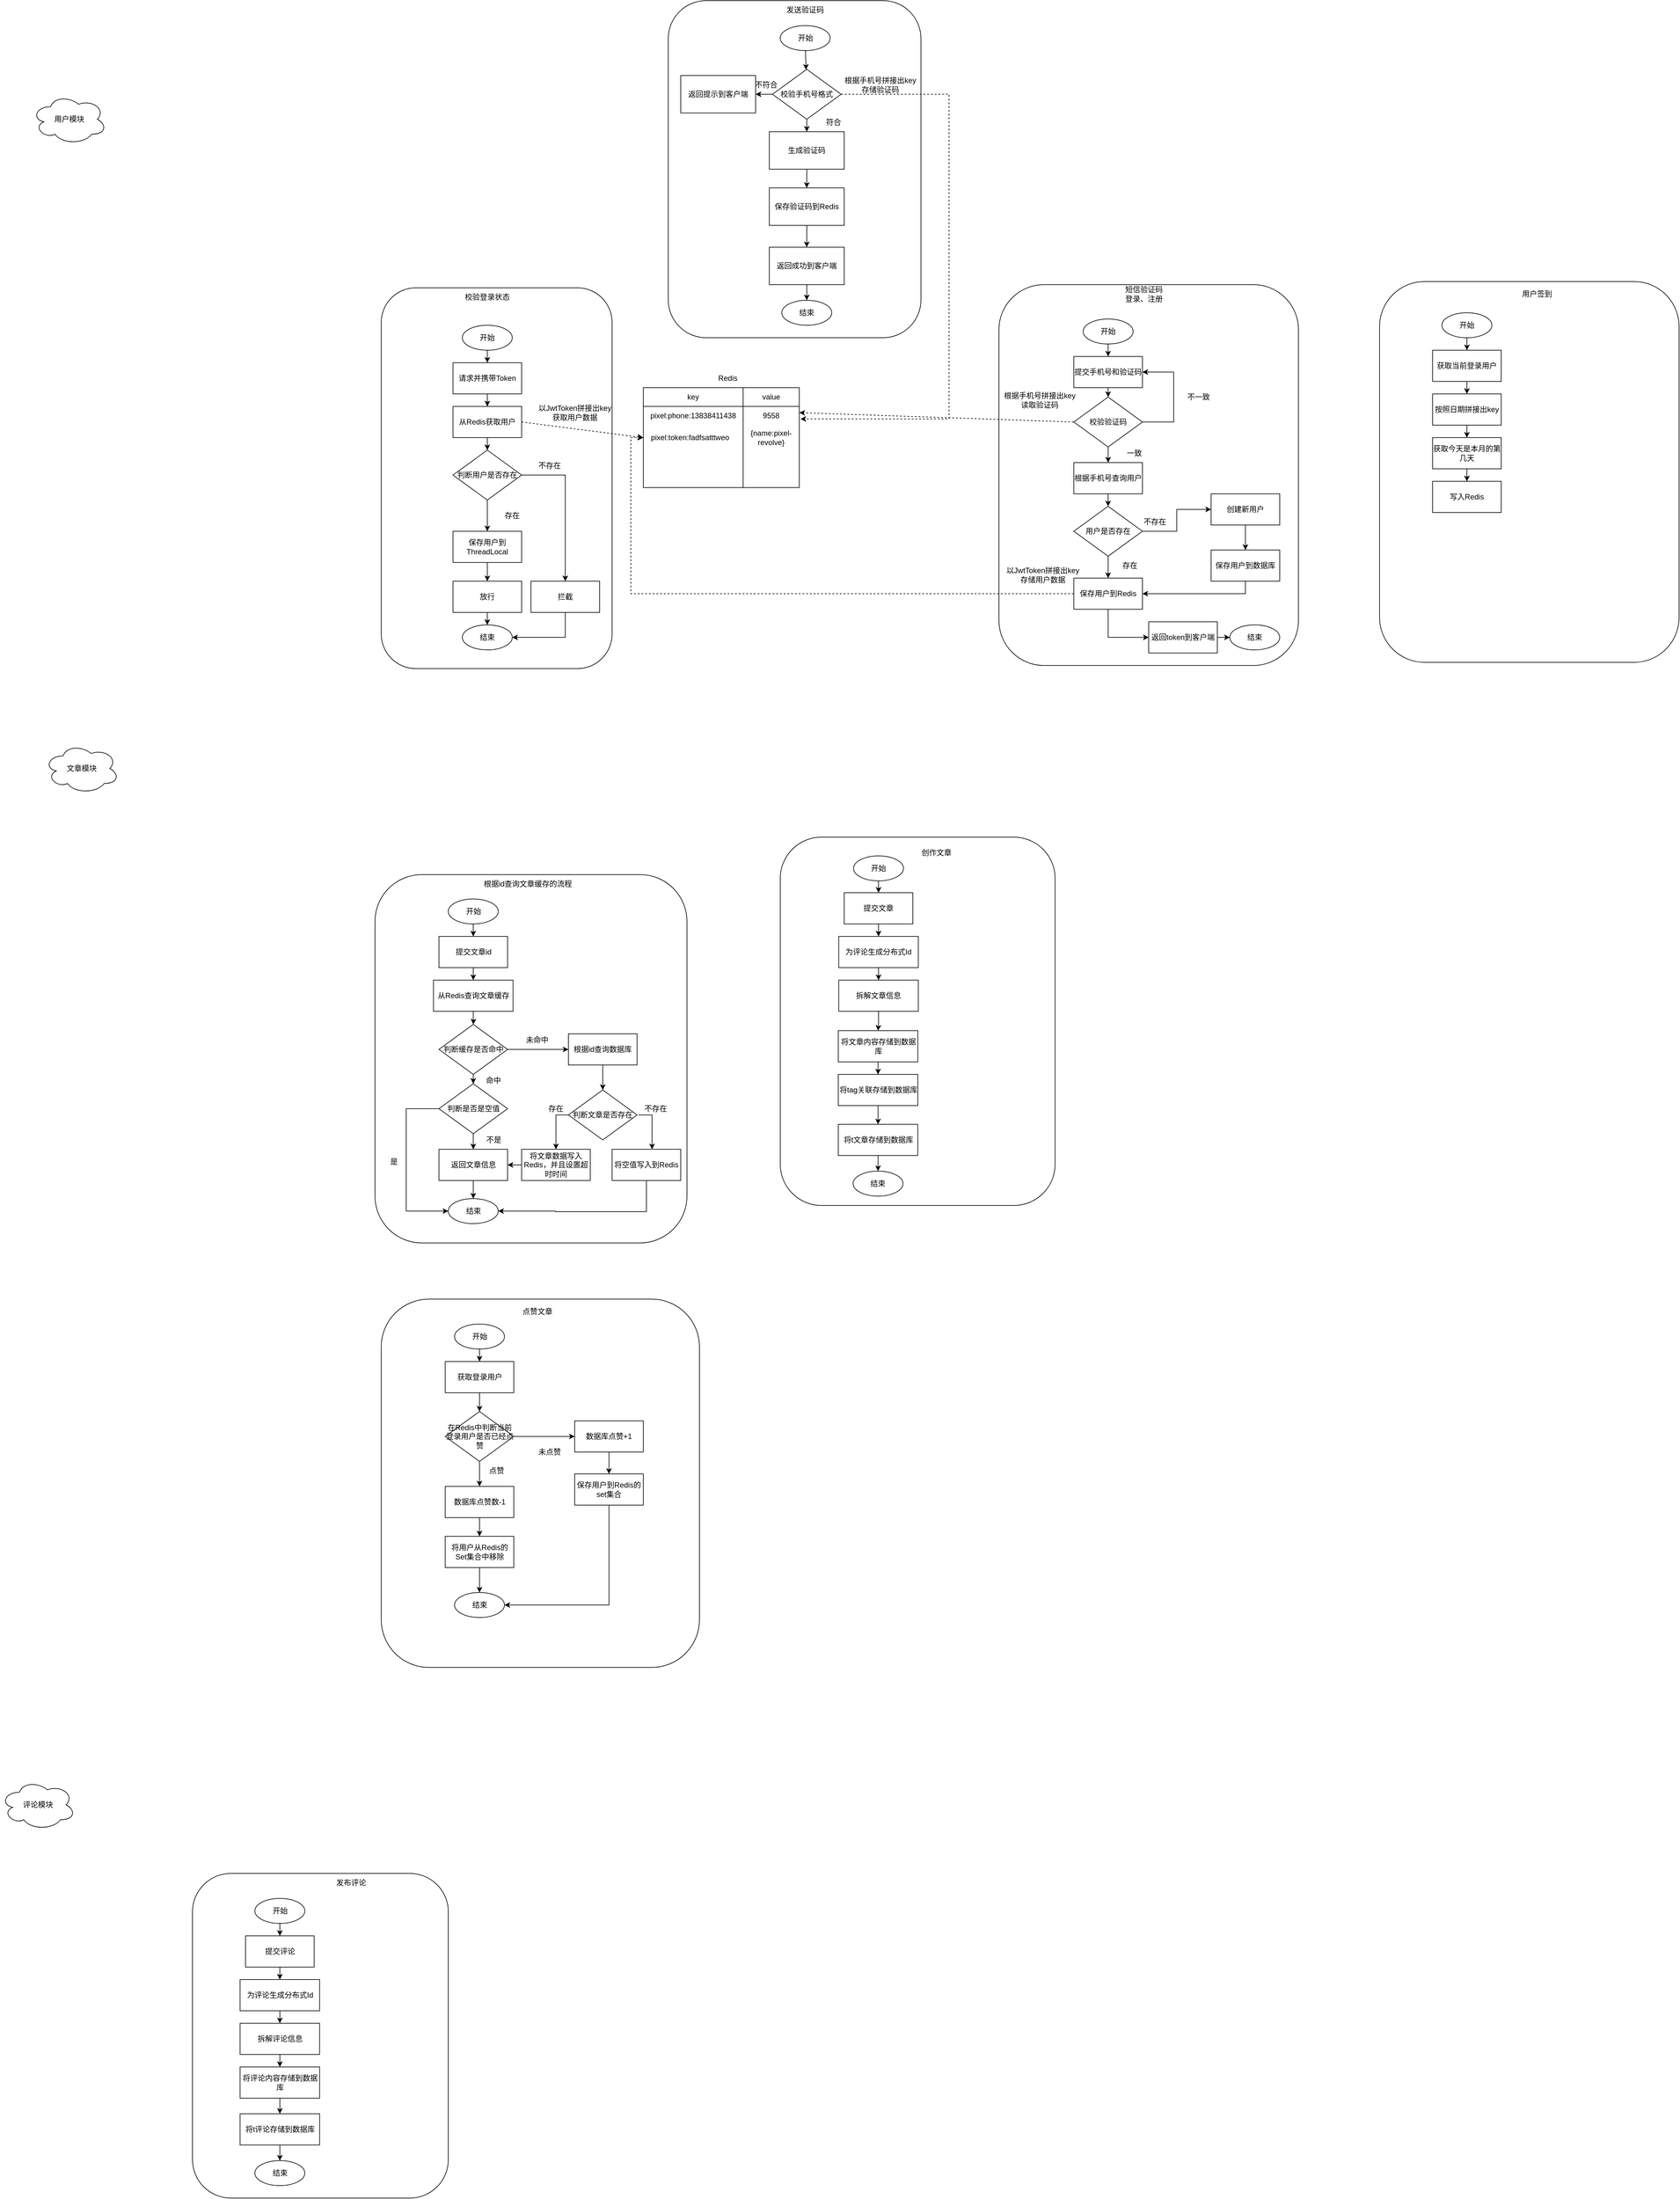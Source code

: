 <mxfile version="20.3.0" type="device"><diagram id="nVhsy2SbT8RxOn98KGPi" name="第 1 页"><mxGraphModel dx="1289" dy="2018" grid="1" gridSize="10" guides="1" tooltips="1" connect="1" arrows="1" fold="1" page="1" pageScale="1" pageWidth="827" pageHeight="1169" math="0" shadow="0"><root><mxCell id="0"/><mxCell id="1" parent="0"/><mxCell id="j9AViTtsNeWLFp3kKmNX-2" value="" style="rounded=1;whiteSpace=wrap;html=1;" parent="1" vertex="1"><mxGeometry x="-100" y="90" width="370" height="610" as="geometry"/></mxCell><mxCell id="j9AViTtsNeWLFp3kKmNX-5" value="" style="edgeStyle=orthogonalEdgeStyle;rounded=0;orthogonalLoop=1;jettySize=auto;html=1;" parent="1" source="j9AViTtsNeWLFp3kKmNX-1" target="j9AViTtsNeWLFp3kKmNX-4" edge="1"><mxGeometry relative="1" as="geometry"/></mxCell><mxCell id="j9AViTtsNeWLFp3kKmNX-1" value="开始" style="ellipse;whiteSpace=wrap;html=1;" parent="1" vertex="1"><mxGeometry x="30" y="150" width="80" height="40" as="geometry"/></mxCell><mxCell id="j9AViTtsNeWLFp3kKmNX-7" value="" style="edgeStyle=orthogonalEdgeStyle;rounded=0;orthogonalLoop=1;jettySize=auto;html=1;" parent="1" source="j9AViTtsNeWLFp3kKmNX-4" target="j9AViTtsNeWLFp3kKmNX-6" edge="1"><mxGeometry relative="1" as="geometry"/></mxCell><mxCell id="j9AViTtsNeWLFp3kKmNX-4" value="请求并携带Token" style="rounded=0;whiteSpace=wrap;html=1;" parent="1" vertex="1"><mxGeometry x="15" y="210" width="110" height="50" as="geometry"/></mxCell><mxCell id="j9AViTtsNeWLFp3kKmNX-9" value="" style="edgeStyle=orthogonalEdgeStyle;rounded=0;orthogonalLoop=1;jettySize=auto;html=1;" parent="1" source="j9AViTtsNeWLFp3kKmNX-6" target="j9AViTtsNeWLFp3kKmNX-8" edge="1"><mxGeometry relative="1" as="geometry"/></mxCell><mxCell id="j9AViTtsNeWLFp3kKmNX-67" style="rounded=0;orthogonalLoop=1;jettySize=auto;html=1;exitX=1;exitY=0.5;exitDx=0;exitDy=0;entryX=0;entryY=0.5;entryDx=0;entryDy=0;dashed=1;" parent="1" source="j9AViTtsNeWLFp3kKmNX-6" target="j9AViTtsNeWLFp3kKmNX-41" edge="1"><mxGeometry relative="1" as="geometry"/></mxCell><mxCell id="j9AViTtsNeWLFp3kKmNX-6" value="从Redis获取用户" style="rounded=0;whiteSpace=wrap;html=1;" parent="1" vertex="1"><mxGeometry x="15" y="280" width="110" height="50" as="geometry"/></mxCell><mxCell id="j9AViTtsNeWLFp3kKmNX-11" value="" style="edgeStyle=orthogonalEdgeStyle;rounded=0;orthogonalLoop=1;jettySize=auto;html=1;" parent="1" source="j9AViTtsNeWLFp3kKmNX-8" target="j9AViTtsNeWLFp3kKmNX-10" edge="1"><mxGeometry relative="1" as="geometry"/></mxCell><mxCell id="j9AViTtsNeWLFp3kKmNX-15" style="edgeStyle=orthogonalEdgeStyle;rounded=0;orthogonalLoop=1;jettySize=auto;html=1;entryX=0.5;entryY=0;entryDx=0;entryDy=0;" parent="1" source="j9AViTtsNeWLFp3kKmNX-8" target="j9AViTtsNeWLFp3kKmNX-14" edge="1"><mxGeometry relative="1" as="geometry"/></mxCell><mxCell id="j9AViTtsNeWLFp3kKmNX-8" value="判断用户是否存在" style="rhombus;whiteSpace=wrap;html=1;" parent="1" vertex="1"><mxGeometry x="15" y="350" width="110" height="80" as="geometry"/></mxCell><mxCell id="j9AViTtsNeWLFp3kKmNX-13" value="" style="edgeStyle=orthogonalEdgeStyle;rounded=0;orthogonalLoop=1;jettySize=auto;html=1;" parent="1" source="j9AViTtsNeWLFp3kKmNX-10" target="j9AViTtsNeWLFp3kKmNX-12" edge="1"><mxGeometry relative="1" as="geometry"/></mxCell><mxCell id="j9AViTtsNeWLFp3kKmNX-10" value="保存用户到ThreadLocal" style="rounded=0;whiteSpace=wrap;html=1;" parent="1" vertex="1"><mxGeometry x="15" y="480" width="110" height="50" as="geometry"/></mxCell><mxCell id="j9AViTtsNeWLFp3kKmNX-20" value="" style="edgeStyle=orthogonalEdgeStyle;rounded=0;orthogonalLoop=1;jettySize=auto;html=1;" parent="1" source="j9AViTtsNeWLFp3kKmNX-12" target="j9AViTtsNeWLFp3kKmNX-19" edge="1"><mxGeometry relative="1" as="geometry"/></mxCell><mxCell id="j9AViTtsNeWLFp3kKmNX-12" value="放行" style="rounded=0;whiteSpace=wrap;html=1;" parent="1" vertex="1"><mxGeometry x="15" y="560" width="110" height="50" as="geometry"/></mxCell><mxCell id="j9AViTtsNeWLFp3kKmNX-21" style="edgeStyle=orthogonalEdgeStyle;rounded=0;orthogonalLoop=1;jettySize=auto;html=1;entryX=1;entryY=0.5;entryDx=0;entryDy=0;exitX=0.5;exitY=1;exitDx=0;exitDy=0;" parent="1" source="j9AViTtsNeWLFp3kKmNX-14" target="j9AViTtsNeWLFp3kKmNX-19" edge="1"><mxGeometry relative="1" as="geometry"/></mxCell><mxCell id="j9AViTtsNeWLFp3kKmNX-14" value="拦截" style="rounded=0;whiteSpace=wrap;html=1;" parent="1" vertex="1"><mxGeometry x="140" y="560" width="110" height="50" as="geometry"/></mxCell><mxCell id="j9AViTtsNeWLFp3kKmNX-17" value="存在" style="text;html=1;strokeColor=none;fillColor=none;align=center;verticalAlign=middle;whiteSpace=wrap;rounded=0;" parent="1" vertex="1"><mxGeometry x="80" y="440" width="60" height="30" as="geometry"/></mxCell><mxCell id="j9AViTtsNeWLFp3kKmNX-18" value="不存在" style="text;html=1;strokeColor=none;fillColor=none;align=center;verticalAlign=middle;whiteSpace=wrap;rounded=0;" parent="1" vertex="1"><mxGeometry x="140" y="360" width="60" height="30" as="geometry"/></mxCell><mxCell id="j9AViTtsNeWLFp3kKmNX-19" value="结束" style="ellipse;whiteSpace=wrap;html=1;" parent="1" vertex="1"><mxGeometry x="30" y="630" width="80" height="40" as="geometry"/></mxCell><mxCell id="j9AViTtsNeWLFp3kKmNX-22" value="校验登录状态" style="text;html=1;strokeColor=none;fillColor=none;align=center;verticalAlign=middle;whiteSpace=wrap;rounded=0;" parent="1" vertex="1"><mxGeometry x="30" y="90" width="80" height="30" as="geometry"/></mxCell><mxCell id="j9AViTtsNeWLFp3kKmNX-23" value="" style="rounded=1;whiteSpace=wrap;html=1;" parent="1" vertex="1"><mxGeometry x="890" y="85" width="480" height="610" as="geometry"/></mxCell><mxCell id="j9AViTtsNeWLFp3kKmNX-24" value="短信验证码登录、注册" style="text;html=1;strokeColor=none;fillColor=none;align=center;verticalAlign=middle;whiteSpace=wrap;rounded=0;" parent="1" vertex="1"><mxGeometry x="1090" y="85" width="65" height="30" as="geometry"/></mxCell><mxCell id="j9AViTtsNeWLFp3kKmNX-27" value="" style="edgeStyle=orthogonalEdgeStyle;rounded=0;orthogonalLoop=1;jettySize=auto;html=1;" parent="1" source="j9AViTtsNeWLFp3kKmNX-25" target="j9AViTtsNeWLFp3kKmNX-26" edge="1"><mxGeometry relative="1" as="geometry"/></mxCell><mxCell id="j9AViTtsNeWLFp3kKmNX-25" value="开始" style="ellipse;whiteSpace=wrap;html=1;" parent="1" vertex="1"><mxGeometry x="1025" y="140" width="80" height="40" as="geometry"/></mxCell><mxCell id="j9AViTtsNeWLFp3kKmNX-29" style="edgeStyle=orthogonalEdgeStyle;rounded=0;orthogonalLoop=1;jettySize=auto;html=1;exitX=0.5;exitY=1;exitDx=0;exitDy=0;entryX=0.5;entryY=0;entryDx=0;entryDy=0;" parent="1" source="j9AViTtsNeWLFp3kKmNX-26" target="j9AViTtsNeWLFp3kKmNX-28" edge="1"><mxGeometry relative="1" as="geometry"/></mxCell><mxCell id="j9AViTtsNeWLFp3kKmNX-26" value="提交手机号和验证码" style="rounded=0;whiteSpace=wrap;html=1;" parent="1" vertex="1"><mxGeometry x="1010" y="200" width="110" height="50" as="geometry"/></mxCell><mxCell id="j9AViTtsNeWLFp3kKmNX-30" style="edgeStyle=orthogonalEdgeStyle;rounded=0;orthogonalLoop=1;jettySize=auto;html=1;exitX=1;exitY=0.5;exitDx=0;exitDy=0;entryX=1;entryY=0.5;entryDx=0;entryDy=0;" parent="1" source="j9AViTtsNeWLFp3kKmNX-28" target="j9AViTtsNeWLFp3kKmNX-26" edge="1"><mxGeometry relative="1" as="geometry"><Array as="points"><mxPoint x="1170" y="305"/><mxPoint x="1170" y="225"/></Array></mxGeometry></mxCell><mxCell id="j9AViTtsNeWLFp3kKmNX-36" value="" style="edgeStyle=orthogonalEdgeStyle;rounded=0;orthogonalLoop=1;jettySize=auto;html=1;" parent="1" source="j9AViTtsNeWLFp3kKmNX-28" target="j9AViTtsNeWLFp3kKmNX-35" edge="1"><mxGeometry relative="1" as="geometry"/></mxCell><mxCell id="j9AViTtsNeWLFp3kKmNX-44" style="rounded=0;orthogonalLoop=1;jettySize=auto;html=1;exitX=0;exitY=0.5;exitDx=0;exitDy=0;entryX=1;entryY=0.25;entryDx=0;entryDy=0;dashed=1;" parent="1" source="j9AViTtsNeWLFp3kKmNX-28" target="j9AViTtsNeWLFp3kKmNX-34" edge="1"><mxGeometry relative="1" as="geometry"><mxPoint x="880" y="290" as="targetPoint"/></mxGeometry></mxCell><mxCell id="j9AViTtsNeWLFp3kKmNX-28" value="校验验证码" style="rhombus;whiteSpace=wrap;html=1;" parent="1" vertex="1"><mxGeometry x="1010" y="265" width="110" height="80" as="geometry"/></mxCell><mxCell id="j9AViTtsNeWLFp3kKmNX-31" value="不一致" style="text;html=1;strokeColor=none;fillColor=none;align=center;verticalAlign=middle;whiteSpace=wrap;rounded=0;" parent="1" vertex="1"><mxGeometry x="1180" y="250" width="60" height="30" as="geometry"/></mxCell><mxCell id="j9AViTtsNeWLFp3kKmNX-33" value="Redis" style="text;html=1;align=center;verticalAlign=middle;resizable=0;points=[];autosize=1;strokeColor=none;fillColor=none;" parent="1" vertex="1"><mxGeometry x="430" y="220" width="50" height="30" as="geometry"/></mxCell><mxCell id="j9AViTtsNeWLFp3kKmNX-34" value="" style="rounded=0;whiteSpace=wrap;html=1;" parent="1" vertex="1"><mxGeometry x="320" y="250" width="250" height="160" as="geometry"/></mxCell><mxCell id="j9AViTtsNeWLFp3kKmNX-48" value="" style="edgeStyle=none;rounded=0;orthogonalLoop=1;jettySize=auto;html=1;" parent="1" source="j9AViTtsNeWLFp3kKmNX-35" target="j9AViTtsNeWLFp3kKmNX-47" edge="1"><mxGeometry relative="1" as="geometry"/></mxCell><mxCell id="j9AViTtsNeWLFp3kKmNX-35" value="根据手机号查询用户" style="rounded=0;whiteSpace=wrap;html=1;" parent="1" vertex="1"><mxGeometry x="1010" y="370" width="110" height="50" as="geometry"/></mxCell><mxCell id="j9AViTtsNeWLFp3kKmNX-37" value="key" style="rounded=0;whiteSpace=wrap;html=1;" parent="1" vertex="1"><mxGeometry x="320" y="250" width="160" height="30" as="geometry"/></mxCell><mxCell id="j9AViTtsNeWLFp3kKmNX-38" value="value" style="rounded=0;whiteSpace=wrap;html=1;" parent="1" vertex="1"><mxGeometry x="480" y="250" width="90" height="30" as="geometry"/></mxCell><mxCell id="j9AViTtsNeWLFp3kKmNX-39" value="" style="rounded=0;whiteSpace=wrap;html=1;" parent="1" vertex="1"><mxGeometry x="320" y="280" width="160" height="130" as="geometry"/></mxCell><mxCell id="j9AViTtsNeWLFp3kKmNX-40" value="pixel:phone:13838411438" style="text;html=1;strokeColor=none;fillColor=none;align=center;verticalAlign=middle;whiteSpace=wrap;rounded=0;" parent="1" vertex="1"><mxGeometry x="325" y="280" width="150" height="30" as="geometry"/></mxCell><mxCell id="j9AViTtsNeWLFp3kKmNX-41" value="pixel:token:fadfsatttweo" style="text;html=1;strokeColor=none;fillColor=none;align=center;verticalAlign=middle;whiteSpace=wrap;rounded=0;" parent="1" vertex="1"><mxGeometry x="320" y="315" width="150" height="30" as="geometry"/></mxCell><mxCell id="j9AViTtsNeWLFp3kKmNX-42" value="9558" style="text;html=1;strokeColor=none;fillColor=none;align=center;verticalAlign=middle;whiteSpace=wrap;rounded=0;" parent="1" vertex="1"><mxGeometry x="490" y="280" width="70" height="30" as="geometry"/></mxCell><mxCell id="j9AViTtsNeWLFp3kKmNX-43" value="{name:pixel-revolve}" style="text;html=1;strokeColor=none;fillColor=none;align=center;verticalAlign=middle;whiteSpace=wrap;rounded=0;" parent="1" vertex="1"><mxGeometry x="490" y="315" width="70" height="30" as="geometry"/></mxCell><mxCell id="j9AViTtsNeWLFp3kKmNX-45" value="根据手机号拼接出key&lt;br&gt;读取验证码" style="text;html=1;align=center;verticalAlign=middle;resizable=0;points=[];autosize=1;strokeColor=none;fillColor=none;" parent="1" vertex="1"><mxGeometry x="885" y="250" width="140" height="40" as="geometry"/></mxCell><mxCell id="j9AViTtsNeWLFp3kKmNX-46" value="一致" style="text;html=1;strokeColor=none;fillColor=none;align=center;verticalAlign=middle;whiteSpace=wrap;rounded=0;" parent="1" vertex="1"><mxGeometry x="1077" y="340" width="60" height="30" as="geometry"/></mxCell><mxCell id="j9AViTtsNeWLFp3kKmNX-53" value="" style="edgeStyle=none;rounded=0;orthogonalLoop=1;jettySize=auto;html=1;" parent="1" source="j9AViTtsNeWLFp3kKmNX-47" target="j9AViTtsNeWLFp3kKmNX-52" edge="1"><mxGeometry relative="1" as="geometry"/></mxCell><mxCell id="j9AViTtsNeWLFp3kKmNX-55" style="edgeStyle=orthogonalEdgeStyle;rounded=0;orthogonalLoop=1;jettySize=auto;html=1;exitX=1;exitY=0.5;exitDx=0;exitDy=0;entryX=0;entryY=0.5;entryDx=0;entryDy=0;" parent="1" source="j9AViTtsNeWLFp3kKmNX-47" target="j9AViTtsNeWLFp3kKmNX-54" edge="1"><mxGeometry relative="1" as="geometry"/></mxCell><mxCell id="j9AViTtsNeWLFp3kKmNX-47" value="用户是否存在" style="rhombus;whiteSpace=wrap;html=1;" parent="1" vertex="1"><mxGeometry x="1010" y="440" width="110" height="80" as="geometry"/></mxCell><mxCell id="j9AViTtsNeWLFp3kKmNX-61" style="edgeStyle=orthogonalEdgeStyle;rounded=0;orthogonalLoop=1;jettySize=auto;html=1;exitX=0;exitY=0.5;exitDx=0;exitDy=0;entryX=0;entryY=0.5;entryDx=0;entryDy=0;dashed=1;" parent="1" source="j9AViTtsNeWLFp3kKmNX-52" target="j9AViTtsNeWLFp3kKmNX-41" edge="1"><mxGeometry relative="1" as="geometry"/></mxCell><mxCell id="j9AViTtsNeWLFp3kKmNX-64" style="edgeStyle=orthogonalEdgeStyle;rounded=0;orthogonalLoop=1;jettySize=auto;html=1;exitX=0.5;exitY=1;exitDx=0;exitDy=0;entryX=0;entryY=0.5;entryDx=0;entryDy=0;" parent="1" source="j9AViTtsNeWLFp3kKmNX-52" target="j9AViTtsNeWLFp3kKmNX-63" edge="1"><mxGeometry relative="1" as="geometry"/></mxCell><mxCell id="j9AViTtsNeWLFp3kKmNX-52" value="保存用户到Redis" style="rounded=0;whiteSpace=wrap;html=1;" parent="1" vertex="1"><mxGeometry x="1010" y="555" width="110" height="50" as="geometry"/></mxCell><mxCell id="j9AViTtsNeWLFp3kKmNX-58" value="" style="edgeStyle=orthogonalEdgeStyle;rounded=0;orthogonalLoop=1;jettySize=auto;html=1;" parent="1" source="j9AViTtsNeWLFp3kKmNX-54" target="j9AViTtsNeWLFp3kKmNX-57" edge="1"><mxGeometry relative="1" as="geometry"/></mxCell><mxCell id="j9AViTtsNeWLFp3kKmNX-54" value="创建新用户" style="rounded=0;whiteSpace=wrap;html=1;" parent="1" vertex="1"><mxGeometry x="1230" y="420" width="110" height="50" as="geometry"/></mxCell><mxCell id="j9AViTtsNeWLFp3kKmNX-56" value="不存在" style="text;html=1;strokeColor=none;fillColor=none;align=center;verticalAlign=middle;whiteSpace=wrap;rounded=0;" parent="1" vertex="1"><mxGeometry x="1110" y="450" width="60" height="30" as="geometry"/></mxCell><mxCell id="j9AViTtsNeWLFp3kKmNX-59" style="edgeStyle=orthogonalEdgeStyle;rounded=0;orthogonalLoop=1;jettySize=auto;html=1;exitX=0.5;exitY=1;exitDx=0;exitDy=0;entryX=1;entryY=0.5;entryDx=0;entryDy=0;" parent="1" source="j9AViTtsNeWLFp3kKmNX-57" target="j9AViTtsNeWLFp3kKmNX-52" edge="1"><mxGeometry relative="1" as="geometry"><Array as="points"><mxPoint x="1285" y="580"/><mxPoint x="1120" y="580"/></Array></mxGeometry></mxCell><mxCell id="j9AViTtsNeWLFp3kKmNX-57" value="保存用户到数据库" style="rounded=0;whiteSpace=wrap;html=1;" parent="1" vertex="1"><mxGeometry x="1230" y="510" width="110" height="50" as="geometry"/></mxCell><mxCell id="j9AViTtsNeWLFp3kKmNX-60" value="存在" style="text;html=1;strokeColor=none;fillColor=none;align=center;verticalAlign=middle;whiteSpace=wrap;rounded=0;" parent="1" vertex="1"><mxGeometry x="1070" y="520" width="60" height="30" as="geometry"/></mxCell><mxCell id="j9AViTtsNeWLFp3kKmNX-62" value="以JwtToken拼接出key&lt;br&gt;存储用户数据" style="text;html=1;align=center;verticalAlign=middle;resizable=0;points=[];autosize=1;strokeColor=none;fillColor=none;" parent="1" vertex="1"><mxGeometry x="890" y="530" width="140" height="40" as="geometry"/></mxCell><mxCell id="j9AViTtsNeWLFp3kKmNX-66" value="" style="edgeStyle=orthogonalEdgeStyle;rounded=0;orthogonalLoop=1;jettySize=auto;html=1;" parent="1" source="j9AViTtsNeWLFp3kKmNX-63" target="j9AViTtsNeWLFp3kKmNX-65" edge="1"><mxGeometry relative="1" as="geometry"/></mxCell><mxCell id="j9AViTtsNeWLFp3kKmNX-63" value="返回token到客户端" style="rounded=0;whiteSpace=wrap;html=1;" parent="1" vertex="1"><mxGeometry x="1130" y="625" width="110" height="50" as="geometry"/></mxCell><mxCell id="j9AViTtsNeWLFp3kKmNX-65" value="结束" style="ellipse;whiteSpace=wrap;html=1;" parent="1" vertex="1"><mxGeometry x="1260" y="630" width="80" height="40" as="geometry"/></mxCell><mxCell id="j9AViTtsNeWLFp3kKmNX-68" value="以JwtToken拼接出key&lt;br&gt;获取用户数据" style="text;html=1;align=center;verticalAlign=middle;resizable=0;points=[];autosize=1;strokeColor=none;fillColor=none;" parent="1" vertex="1"><mxGeometry x="140" y="270" width="140" height="40" as="geometry"/></mxCell><mxCell id="j9AViTtsNeWLFp3kKmNX-69" value="" style="rounded=1;whiteSpace=wrap;html=1;" parent="1" vertex="1"><mxGeometry x="360" y="-370" width="405" height="540" as="geometry"/></mxCell><mxCell id="j9AViTtsNeWLFp3kKmNX-70" value="发送验证码" style="text;html=1;strokeColor=none;fillColor=none;align=center;verticalAlign=middle;whiteSpace=wrap;rounded=0;" parent="1" vertex="1"><mxGeometry x="547" y="-370" width="65" height="30" as="geometry"/></mxCell><mxCell id="j9AViTtsNeWLFp3kKmNX-75" value="" style="edgeStyle=none;rounded=0;orthogonalLoop=1;jettySize=auto;html=1;" parent="1" source="j9AViTtsNeWLFp3kKmNX-71" target="j9AViTtsNeWLFp3kKmNX-73" edge="1"><mxGeometry relative="1" as="geometry"/></mxCell><mxCell id="j9AViTtsNeWLFp3kKmNX-71" value="开始" style="ellipse;whiteSpace=wrap;html=1;" parent="1" vertex="1"><mxGeometry x="539.5" y="-330" width="80" height="40" as="geometry"/></mxCell><mxCell id="j9AViTtsNeWLFp3kKmNX-77" value="" style="edgeStyle=none;rounded=0;orthogonalLoop=1;jettySize=auto;html=1;" parent="1" source="j9AViTtsNeWLFp3kKmNX-73" target="j9AViTtsNeWLFp3kKmNX-76" edge="1"><mxGeometry relative="1" as="geometry"/></mxCell><mxCell id="j9AViTtsNeWLFp3kKmNX-81" style="edgeStyle=orthogonalEdgeStyle;rounded=0;orthogonalLoop=1;jettySize=auto;html=1;exitX=1;exitY=0.5;exitDx=0;exitDy=0;entryX=1.008;entryY=0.313;entryDx=0;entryDy=0;entryPerimeter=0;dashed=1;" parent="1" source="j9AViTtsNeWLFp3kKmNX-73" target="j9AViTtsNeWLFp3kKmNX-34" edge="1"><mxGeometry relative="1" as="geometry"><Array as="points"><mxPoint x="810" y="-220"/><mxPoint x="810" y="300"/></Array></mxGeometry></mxCell><mxCell id="j9AViTtsNeWLFp3kKmNX-86" style="edgeStyle=orthogonalEdgeStyle;rounded=0;orthogonalLoop=1;jettySize=auto;html=1;exitX=0;exitY=0.5;exitDx=0;exitDy=0;entryX=1;entryY=0.5;entryDx=0;entryDy=0;" parent="1" source="j9AViTtsNeWLFp3kKmNX-73" target="j9AViTtsNeWLFp3kKmNX-85" edge="1"><mxGeometry relative="1" as="geometry"/></mxCell><mxCell id="j9AViTtsNeWLFp3kKmNX-73" value="校验手机号格式" style="rhombus;whiteSpace=wrap;html=1;" parent="1" vertex="1"><mxGeometry x="527" y="-260" width="110" height="80" as="geometry"/></mxCell><mxCell id="j9AViTtsNeWLFp3kKmNX-79" value="" style="edgeStyle=none;rounded=0;orthogonalLoop=1;jettySize=auto;html=1;" parent="1" source="j9AViTtsNeWLFp3kKmNX-76" target="j9AViTtsNeWLFp3kKmNX-78" edge="1"><mxGeometry relative="1" as="geometry"/></mxCell><mxCell id="j9AViTtsNeWLFp3kKmNX-76" value="生成验证码" style="rounded=0;whiteSpace=wrap;html=1;" parent="1" vertex="1"><mxGeometry x="522" y="-160" width="120" height="60" as="geometry"/></mxCell><mxCell id="j9AViTtsNeWLFp3kKmNX-89" value="" style="edgeStyle=orthogonalEdgeStyle;rounded=0;orthogonalLoop=1;jettySize=auto;html=1;" parent="1" source="j9AViTtsNeWLFp3kKmNX-78" target="j9AViTtsNeWLFp3kKmNX-88" edge="1"><mxGeometry relative="1" as="geometry"/></mxCell><mxCell id="j9AViTtsNeWLFp3kKmNX-78" value="保存验证码到Redis" style="rounded=0;whiteSpace=wrap;html=1;" parent="1" vertex="1"><mxGeometry x="522" y="-70" width="120" height="60" as="geometry"/></mxCell><mxCell id="j9AViTtsNeWLFp3kKmNX-80" value="符合" style="text;html=1;strokeColor=none;fillColor=none;align=center;verticalAlign=middle;whiteSpace=wrap;rounded=0;" parent="1" vertex="1"><mxGeometry x="595" y="-190" width="60" height="30" as="geometry"/></mxCell><mxCell id="j9AViTtsNeWLFp3kKmNX-82" value="根据手机号拼接出key存储验证码" style="text;html=1;strokeColor=none;fillColor=none;align=center;verticalAlign=middle;whiteSpace=wrap;rounded=0;" parent="1" vertex="1"><mxGeometry x="640" y="-250" width="120" height="30" as="geometry"/></mxCell><mxCell id="j9AViTtsNeWLFp3kKmNX-85" value="返回提示到客户端" style="rounded=0;whiteSpace=wrap;html=1;" parent="1" vertex="1"><mxGeometry x="380" y="-250" width="120" height="60" as="geometry"/></mxCell><mxCell id="j9AViTtsNeWLFp3kKmNX-87" value="不符合" style="text;html=1;strokeColor=none;fillColor=none;align=center;verticalAlign=middle;whiteSpace=wrap;rounded=0;" parent="1" vertex="1"><mxGeometry x="487" y="-250" width="60" height="30" as="geometry"/></mxCell><mxCell id="j9AViTtsNeWLFp3kKmNX-91" value="" style="edgeStyle=orthogonalEdgeStyle;rounded=0;orthogonalLoop=1;jettySize=auto;html=1;" parent="1" source="j9AViTtsNeWLFp3kKmNX-88" target="j9AViTtsNeWLFp3kKmNX-90" edge="1"><mxGeometry relative="1" as="geometry"/></mxCell><mxCell id="j9AViTtsNeWLFp3kKmNX-88" value="返回成功到客户端" style="rounded=0;whiteSpace=wrap;html=1;" parent="1" vertex="1"><mxGeometry x="522" y="25" width="120" height="60" as="geometry"/></mxCell><mxCell id="j9AViTtsNeWLFp3kKmNX-90" value="结束" style="ellipse;whiteSpace=wrap;html=1;" parent="1" vertex="1"><mxGeometry x="542" y="110" width="80" height="40" as="geometry"/></mxCell><mxCell id="ISNjMWJoQyWhPjFSPIuz-1" value="" style="rounded=1;whiteSpace=wrap;html=1;" parent="1" vertex="1"><mxGeometry x="-110" y="1030" width="500" height="590" as="geometry"/></mxCell><mxCell id="ISNjMWJoQyWhPjFSPIuz-3" value="根据id查询文章缓存的流程" style="text;html=1;strokeColor=none;fillColor=none;align=center;verticalAlign=middle;whiteSpace=wrap;rounded=0;" parent="1" vertex="1"><mxGeometry x="60" y="1030" width="150" height="30" as="geometry"/></mxCell><mxCell id="ISNjMWJoQyWhPjFSPIuz-5" value="" style="edgeStyle=orthogonalEdgeStyle;rounded=0;orthogonalLoop=1;jettySize=auto;html=1;" parent="1" source="ISNjMWJoQyWhPjFSPIuz-6" target="ISNjMWJoQyWhPjFSPIuz-8" edge="1"><mxGeometry relative="1" as="geometry"/></mxCell><mxCell id="ISNjMWJoQyWhPjFSPIuz-6" value="开始" style="ellipse;whiteSpace=wrap;html=1;" parent="1" vertex="1"><mxGeometry x="7.5" y="1069" width="80" height="40" as="geometry"/></mxCell><mxCell id="ISNjMWJoQyWhPjFSPIuz-7" value="" style="edgeStyle=orthogonalEdgeStyle;rounded=0;orthogonalLoop=1;jettySize=auto;html=1;" parent="1" source="ISNjMWJoQyWhPjFSPIuz-8" target="ISNjMWJoQyWhPjFSPIuz-10" edge="1"><mxGeometry relative="1" as="geometry"/></mxCell><mxCell id="ISNjMWJoQyWhPjFSPIuz-8" value="提交文章id" style="rounded=0;whiteSpace=wrap;html=1;" parent="1" vertex="1"><mxGeometry x="-7.5" y="1129" width="110" height="50" as="geometry"/></mxCell><mxCell id="ISNjMWJoQyWhPjFSPIuz-9" value="" style="edgeStyle=orthogonalEdgeStyle;rounded=0;orthogonalLoop=1;jettySize=auto;html=1;" parent="1" source="ISNjMWJoQyWhPjFSPIuz-10" target="ISNjMWJoQyWhPjFSPIuz-13" edge="1"><mxGeometry relative="1" as="geometry"/></mxCell><mxCell id="ISNjMWJoQyWhPjFSPIuz-10" value="从Redis查询文章缓存" style="rounded=0;whiteSpace=wrap;html=1;" parent="1" vertex="1"><mxGeometry x="-16.25" y="1199" width="127.5" height="50" as="geometry"/></mxCell><mxCell id="ISNjMWJoQyWhPjFSPIuz-23" value="" style="edgeStyle=orthogonalEdgeStyle;rounded=0;orthogonalLoop=1;jettySize=auto;html=1;entryX=0;entryY=0.5;entryDx=0;entryDy=0;" parent="1" source="ISNjMWJoQyWhPjFSPIuz-13" target="ISNjMWJoQyWhPjFSPIuz-19" edge="1"><mxGeometry relative="1" as="geometry"/></mxCell><mxCell id="ISNjMWJoQyWhPjFSPIuz-47" value="" style="edgeStyle=orthogonalEdgeStyle;rounded=0;orthogonalLoop=1;jettySize=auto;html=1;" parent="1" source="ISNjMWJoQyWhPjFSPIuz-13" target="ISNjMWJoQyWhPjFSPIuz-45" edge="1"><mxGeometry relative="1" as="geometry"/></mxCell><mxCell id="ISNjMWJoQyWhPjFSPIuz-13" value="判断缓存是否命中" style="rhombus;whiteSpace=wrap;html=1;" parent="1" vertex="1"><mxGeometry x="-7.5" y="1270" width="110" height="80" as="geometry"/></mxCell><mxCell id="ISNjMWJoQyWhPjFSPIuz-24" value="" style="edgeStyle=orthogonalEdgeStyle;rounded=0;orthogonalLoop=1;jettySize=auto;html=1;" parent="1" source="ISNjMWJoQyWhPjFSPIuz-15" target="ISNjMWJoQyWhPjFSPIuz-22" edge="1"><mxGeometry relative="1" as="geometry"/></mxCell><mxCell id="ISNjMWJoQyWhPjFSPIuz-15" value="返回文章信息" style="rounded=0;whiteSpace=wrap;html=1;" parent="1" vertex="1"><mxGeometry x="-7.5" y="1470" width="110" height="50" as="geometry"/></mxCell><mxCell id="ISNjMWJoQyWhPjFSPIuz-26" value="" style="edgeStyle=orthogonalEdgeStyle;rounded=0;orthogonalLoop=1;jettySize=auto;html=1;" parent="1" source="ISNjMWJoQyWhPjFSPIuz-19" target="ISNjMWJoQyWhPjFSPIuz-25" edge="1"><mxGeometry relative="1" as="geometry"/></mxCell><mxCell id="ISNjMWJoQyWhPjFSPIuz-19" value="根据id查询数据库" style="rounded=0;whiteSpace=wrap;html=1;" parent="1" vertex="1"><mxGeometry x="200" y="1285" width="110" height="50" as="geometry"/></mxCell><mxCell id="ISNjMWJoQyWhPjFSPIuz-20" value="命中" style="text;html=1;strokeColor=none;fillColor=none;align=center;verticalAlign=middle;whiteSpace=wrap;rounded=0;" parent="1" vertex="1"><mxGeometry x="50" y="1345" width="60" height="30" as="geometry"/></mxCell><mxCell id="ISNjMWJoQyWhPjFSPIuz-21" value="未命中" style="text;html=1;strokeColor=none;fillColor=none;align=center;verticalAlign=middle;whiteSpace=wrap;rounded=0;" parent="1" vertex="1"><mxGeometry x="120" y="1280" width="60" height="30" as="geometry"/></mxCell><mxCell id="ISNjMWJoQyWhPjFSPIuz-22" value="结束" style="ellipse;whiteSpace=wrap;html=1;" parent="1" vertex="1"><mxGeometry x="7.5" y="1549" width="80" height="40" as="geometry"/></mxCell><mxCell id="ISNjMWJoQyWhPjFSPIuz-31" style="edgeStyle=orthogonalEdgeStyle;rounded=0;orthogonalLoop=1;jettySize=auto;html=1;exitX=0;exitY=0.5;exitDx=0;exitDy=0;" parent="1" source="ISNjMWJoQyWhPjFSPIuz-25" target="ISNjMWJoQyWhPjFSPIuz-29" edge="1"><mxGeometry relative="1" as="geometry"><Array as="points"><mxPoint x="180" y="1415"/></Array></mxGeometry></mxCell><mxCell id="ISNjMWJoQyWhPjFSPIuz-25" value="判断文章是否存在" style="rhombus;whiteSpace=wrap;html=1;" parent="1" vertex="1"><mxGeometry x="200" y="1375" width="110" height="80" as="geometry"/></mxCell><mxCell id="ISNjMWJoQyWhPjFSPIuz-32" style="edgeStyle=orthogonalEdgeStyle;rounded=0;orthogonalLoop=1;jettySize=auto;html=1;exitX=0;exitY=0.5;exitDx=0;exitDy=0;entryX=1;entryY=0.5;entryDx=0;entryDy=0;" parent="1" source="ISNjMWJoQyWhPjFSPIuz-29" target="ISNjMWJoQyWhPjFSPIuz-15" edge="1"><mxGeometry relative="1" as="geometry"/></mxCell><mxCell id="ISNjMWJoQyWhPjFSPIuz-29" value="将文章数据写入Redis，并且设置超时时间" style="rounded=0;whiteSpace=wrap;html=1;" parent="1" vertex="1"><mxGeometry x="125" y="1470" width="110" height="50" as="geometry"/></mxCell><mxCell id="ISNjMWJoQyWhPjFSPIuz-33" value="存在" style="text;html=1;strokeColor=none;fillColor=none;align=center;verticalAlign=middle;whiteSpace=wrap;rounded=0;" parent="1" vertex="1"><mxGeometry x="150" y="1390" width="60" height="30" as="geometry"/></mxCell><mxCell id="ISNjMWJoQyWhPjFSPIuz-44" style="edgeStyle=orthogonalEdgeStyle;rounded=0;orthogonalLoop=1;jettySize=auto;html=1;entryX=1;entryY=0.5;entryDx=0;entryDy=0;" parent="1" source="ISNjMWJoQyWhPjFSPIuz-35" target="ISNjMWJoQyWhPjFSPIuz-22" edge="1"><mxGeometry relative="1" as="geometry"><Array as="points"><mxPoint x="325" y="1570"/><mxPoint x="179" y="1570"/><mxPoint x="179" y="1569"/></Array></mxGeometry></mxCell><mxCell id="ISNjMWJoQyWhPjFSPIuz-35" value="将空值写入到Redis" style="rounded=0;whiteSpace=wrap;html=1;" parent="1" vertex="1"><mxGeometry x="270" y="1470" width="110" height="50" as="geometry"/></mxCell><mxCell id="ISNjMWJoQyWhPjFSPIuz-42" value="" style="endArrow=classic;html=1;rounded=0;exitX=1;exitY=0.5;exitDx=0;exitDy=0;entryX=0.564;entryY=0;entryDx=0;entryDy=0;entryPerimeter=0;" parent="1" edge="1"><mxGeometry width="50" height="50" relative="1" as="geometry"><mxPoint x="312" y="1415" as="sourcePoint"/><mxPoint x="334.04" y="1470" as="targetPoint"/><Array as="points"><mxPoint x="334" y="1415"/></Array></mxGeometry></mxCell><mxCell id="ISNjMWJoQyWhPjFSPIuz-43" value="不存在" style="text;html=1;strokeColor=none;fillColor=none;align=center;verticalAlign=middle;whiteSpace=wrap;rounded=0;" parent="1" vertex="1"><mxGeometry x="310" y="1390" width="60" height="30" as="geometry"/></mxCell><mxCell id="ISNjMWJoQyWhPjFSPIuz-48" style="edgeStyle=orthogonalEdgeStyle;rounded=0;orthogonalLoop=1;jettySize=auto;html=1;exitX=0.5;exitY=1;exitDx=0;exitDy=0;entryX=0.5;entryY=0;entryDx=0;entryDy=0;" parent="1" source="ISNjMWJoQyWhPjFSPIuz-45" target="ISNjMWJoQyWhPjFSPIuz-15" edge="1"><mxGeometry relative="1" as="geometry"/></mxCell><mxCell id="ISNjMWJoQyWhPjFSPIuz-49" style="edgeStyle=orthogonalEdgeStyle;rounded=0;orthogonalLoop=1;jettySize=auto;html=1;exitX=0;exitY=0.5;exitDx=0;exitDy=0;entryX=0;entryY=0.5;entryDx=0;entryDy=0;" parent="1" source="ISNjMWJoQyWhPjFSPIuz-45" target="ISNjMWJoQyWhPjFSPIuz-22" edge="1"><mxGeometry relative="1" as="geometry"><Array as="points"><mxPoint x="-60" y="1405"/><mxPoint x="-60" y="1569"/></Array></mxGeometry></mxCell><mxCell id="ISNjMWJoQyWhPjFSPIuz-45" value="判断是否是空值" style="rhombus;whiteSpace=wrap;html=1;" parent="1" vertex="1"><mxGeometry x="-7.5" y="1365" width="110" height="80" as="geometry"/></mxCell><mxCell id="ISNjMWJoQyWhPjFSPIuz-50" value="是" style="text;html=1;align=center;verticalAlign=middle;resizable=0;points=[];autosize=1;strokeColor=none;fillColor=none;" parent="1" vertex="1"><mxGeometry x="-100" y="1475" width="40" height="30" as="geometry"/></mxCell><mxCell id="ISNjMWJoQyWhPjFSPIuz-51" value="不是" style="text;html=1;align=center;verticalAlign=middle;resizable=0;points=[];autosize=1;strokeColor=none;fillColor=none;" parent="1" vertex="1"><mxGeometry x="55" y="1440" width="50" height="30" as="geometry"/></mxCell><mxCell id="ISNjMWJoQyWhPjFSPIuz-52" value="" style="rounded=1;whiteSpace=wrap;html=1;" parent="1" vertex="1"><mxGeometry x="539.5" y="970" width="440.5" height="590" as="geometry"/></mxCell><mxCell id="ISNjMWJoQyWhPjFSPIuz-53" value="创作文章" style="text;html=1;strokeColor=none;fillColor=none;align=center;verticalAlign=middle;whiteSpace=wrap;rounded=0;" parent="1" vertex="1"><mxGeometry x="714.5" y="980" width="150" height="30" as="geometry"/></mxCell><mxCell id="Rn9vI1rJ4YBI4YlzSwDl-18" style="edgeStyle=orthogonalEdgeStyle;rounded=0;orthogonalLoop=1;jettySize=auto;html=1;exitX=0.5;exitY=1;exitDx=0;exitDy=0;entryX=0.5;entryY=0;entryDx=0;entryDy=0;" parent="1" source="ISNjMWJoQyWhPjFSPIuz-55" target="ISNjMWJoQyWhPjFSPIuz-57" edge="1"><mxGeometry relative="1" as="geometry"/></mxCell><mxCell id="ISNjMWJoQyWhPjFSPIuz-55" value="开始" style="ellipse;whiteSpace=wrap;html=1;" parent="1" vertex="1"><mxGeometry x="657" y="1000" width="80" height="40" as="geometry"/></mxCell><mxCell id="Rn9vI1rJ4YBI4YlzSwDl-19" value="" style="edgeStyle=orthogonalEdgeStyle;rounded=0;orthogonalLoop=1;jettySize=auto;html=1;" parent="1" source="ISNjMWJoQyWhPjFSPIuz-57" target="Rn9vI1rJ4YBI4YlzSwDl-16" edge="1"><mxGeometry relative="1" as="geometry"/></mxCell><mxCell id="ISNjMWJoQyWhPjFSPIuz-57" value="提交文章" style="rounded=0;whiteSpace=wrap;html=1;" parent="1" vertex="1"><mxGeometry x="642" y="1059" width="110" height="50" as="geometry"/></mxCell><mxCell id="Rn9vI1rJ4YBI4YlzSwDl-23" value="" style="edgeStyle=orthogonalEdgeStyle;rounded=0;orthogonalLoop=1;jettySize=auto;html=1;" parent="1" source="ISNjMWJoQyWhPjFSPIuz-59" target="Rn9vI1rJ4YBI4YlzSwDl-22" edge="1"><mxGeometry relative="1" as="geometry"/></mxCell><mxCell id="ISNjMWJoQyWhPjFSPIuz-59" value="拆解文章信息" style="rounded=0;whiteSpace=wrap;html=1;" parent="1" vertex="1"><mxGeometry x="633.25" y="1199" width="127.5" height="50" as="geometry"/></mxCell><mxCell id="ISNjMWJoQyWhPjFSPIuz-69" value="结束" style="ellipse;whiteSpace=wrap;html=1;" parent="1" vertex="1"><mxGeometry x="656.25" y="1505" width="80" height="40" as="geometry"/></mxCell><mxCell id="6NnTLkHy6AJ3-qytgYR5-2" value="" style="rounded=1;whiteSpace=wrap;html=1;" parent="1" vertex="1"><mxGeometry x="-100" y="1710" width="510" height="590" as="geometry"/></mxCell><mxCell id="6NnTLkHy6AJ3-qytgYR5-3" value="" style="edgeStyle=orthogonalEdgeStyle;rounded=0;orthogonalLoop=1;jettySize=auto;html=1;exitX=0.5;exitY=1;exitDx=0;exitDy=0;" parent="1" source="6NnTLkHy6AJ3-qytgYR5-32" target="6NnTLkHy6AJ3-qytgYR5-5" edge="1"><mxGeometry relative="1" as="geometry"><mxPoint x="57.5" y="1790" as="sourcePoint"/></mxGeometry></mxCell><mxCell id="6NnTLkHy6AJ3-qytgYR5-4" value="" style="edgeStyle=orthogonalEdgeStyle;rounded=0;orthogonalLoop=1;jettySize=auto;html=1;entryX=0.5;entryY=0;entryDx=0;entryDy=0;" parent="1" source="6NnTLkHy6AJ3-qytgYR5-5" target="6NnTLkHy6AJ3-qytgYR5-10" edge="1"><mxGeometry relative="1" as="geometry"><mxPoint x="57.6" y="1880" as="targetPoint"/></mxGeometry></mxCell><mxCell id="6NnTLkHy6AJ3-qytgYR5-5" value="获取登录用户" style="rounded=0;whiteSpace=wrap;html=1;" parent="1" vertex="1"><mxGeometry x="2.5" y="1810" width="110" height="50" as="geometry"/></mxCell><mxCell id="6NnTLkHy6AJ3-qytgYR5-8" value="" style="edgeStyle=orthogonalEdgeStyle;rounded=0;orthogonalLoop=1;jettySize=auto;html=1;entryX=0;entryY=0.5;entryDx=0;entryDy=0;" parent="1" source="6NnTLkHy6AJ3-qytgYR5-10" target="6NnTLkHy6AJ3-qytgYR5-36" edge="1"><mxGeometry relative="1" as="geometry"><mxPoint x="210" y="1930" as="targetPoint"/></mxGeometry></mxCell><mxCell id="6NnTLkHy6AJ3-qytgYR5-40" style="edgeStyle=orthogonalEdgeStyle;rounded=0;orthogonalLoop=1;jettySize=auto;html=1;exitX=0.5;exitY=1;exitDx=0;exitDy=0;" parent="1" source="6NnTLkHy6AJ3-qytgYR5-10" target="6NnTLkHy6AJ3-qytgYR5-39" edge="1"><mxGeometry relative="1" as="geometry"/></mxCell><mxCell id="6NnTLkHy6AJ3-qytgYR5-10" value="在Redis中判断当前登录用户是否已经点赞" style="rhombus;whiteSpace=wrap;html=1;" parent="1" vertex="1"><mxGeometry x="2.5" y="1890" width="110" height="80" as="geometry"/></mxCell><mxCell id="6NnTLkHy6AJ3-qytgYR5-15" value="点赞" style="text;html=1;strokeColor=none;fillColor=none;align=center;verticalAlign=middle;whiteSpace=wrap;rounded=0;" parent="1" vertex="1"><mxGeometry x="55" y="1970" width="60" height="30" as="geometry"/></mxCell><mxCell id="6NnTLkHy6AJ3-qytgYR5-16" value="未点赞" style="text;html=1;strokeColor=none;fillColor=none;align=center;verticalAlign=middle;whiteSpace=wrap;rounded=0;" parent="1" vertex="1"><mxGeometry x="140" y="1940" width="60" height="30" as="geometry"/></mxCell><mxCell id="6NnTLkHy6AJ3-qytgYR5-32" value="开始" style="ellipse;whiteSpace=wrap;html=1;" parent="1" vertex="1"><mxGeometry x="17.5" y="1750" width="80" height="40" as="geometry"/></mxCell><mxCell id="6NnTLkHy6AJ3-qytgYR5-34" value="点赞文章" style="text;html=1;align=center;verticalAlign=middle;resizable=0;points=[];autosize=1;strokeColor=none;fillColor=none;" parent="1" vertex="1"><mxGeometry x="120" y="1720" width="60" height="20" as="geometry"/></mxCell><mxCell id="6NnTLkHy6AJ3-qytgYR5-38" value="" style="edgeStyle=orthogonalEdgeStyle;rounded=0;orthogonalLoop=1;jettySize=auto;html=1;" parent="1" source="6NnTLkHy6AJ3-qytgYR5-36" target="6NnTLkHy6AJ3-qytgYR5-37" edge="1"><mxGeometry relative="1" as="geometry"/></mxCell><mxCell id="6NnTLkHy6AJ3-qytgYR5-36" value="数据库点赞+1" style="rounded=0;whiteSpace=wrap;html=1;" parent="1" vertex="1"><mxGeometry x="210" y="1905" width="110" height="50" as="geometry"/></mxCell><mxCell id="6NnTLkHy6AJ3-qytgYR5-45" style="edgeStyle=orthogonalEdgeStyle;rounded=0;orthogonalLoop=1;jettySize=auto;html=1;exitX=0.5;exitY=1;exitDx=0;exitDy=0;entryX=1;entryY=0.5;entryDx=0;entryDy=0;" parent="1" source="6NnTLkHy6AJ3-qytgYR5-37" target="6NnTLkHy6AJ3-qytgYR5-43" edge="1"><mxGeometry relative="1" as="geometry"/></mxCell><mxCell id="6NnTLkHy6AJ3-qytgYR5-37" value="保存用户到Redis的set集合" style="rounded=0;whiteSpace=wrap;html=1;" parent="1" vertex="1"><mxGeometry x="210" y="1990" width="110" height="50" as="geometry"/></mxCell><mxCell id="6NnTLkHy6AJ3-qytgYR5-42" value="" style="edgeStyle=orthogonalEdgeStyle;rounded=0;orthogonalLoop=1;jettySize=auto;html=1;" parent="1" source="6NnTLkHy6AJ3-qytgYR5-39" target="6NnTLkHy6AJ3-qytgYR5-41" edge="1"><mxGeometry relative="1" as="geometry"/></mxCell><mxCell id="6NnTLkHy6AJ3-qytgYR5-39" value="数据库点赞数-1" style="rounded=0;whiteSpace=wrap;html=1;" parent="1" vertex="1"><mxGeometry x="2.5" y="2010" width="110" height="50" as="geometry"/></mxCell><mxCell id="6NnTLkHy6AJ3-qytgYR5-44" value="" style="edgeStyle=orthogonalEdgeStyle;rounded=0;orthogonalLoop=1;jettySize=auto;html=1;" parent="1" source="6NnTLkHy6AJ3-qytgYR5-41" target="6NnTLkHy6AJ3-qytgYR5-43" edge="1"><mxGeometry relative="1" as="geometry"/></mxCell><mxCell id="6NnTLkHy6AJ3-qytgYR5-41" value="将用户从Redis的Set集合中移除" style="rounded=0;whiteSpace=wrap;html=1;" parent="1" vertex="1"><mxGeometry x="2.5" y="2090" width="110" height="50" as="geometry"/></mxCell><mxCell id="6NnTLkHy6AJ3-qytgYR5-43" value="结束" style="ellipse;whiteSpace=wrap;html=1;" parent="1" vertex="1"><mxGeometry x="17.5" y="2180" width="80" height="40" as="geometry"/></mxCell><mxCell id="Rn9vI1rJ4YBI4YlzSwDl-1" value="" style="rounded=1;whiteSpace=wrap;html=1;" parent="1" vertex="1"><mxGeometry x="-402.5" y="2630" width="410" height="520" as="geometry"/></mxCell><mxCell id="Rn9vI1rJ4YBI4YlzSwDl-2" value="发布评论" style="text;html=1;strokeColor=none;fillColor=none;align=center;verticalAlign=middle;whiteSpace=wrap;rounded=0;" parent="1" vertex="1"><mxGeometry x="-178" y="2630" width="60" height="30" as="geometry"/></mxCell><mxCell id="Rn9vI1rJ4YBI4YlzSwDl-6" value="" style="edgeStyle=orthogonalEdgeStyle;rounded=0;orthogonalLoop=1;jettySize=auto;html=1;" parent="1" source="Rn9vI1rJ4YBI4YlzSwDl-3" target="Rn9vI1rJ4YBI4YlzSwDl-5" edge="1"><mxGeometry relative="1" as="geometry"/></mxCell><mxCell id="Rn9vI1rJ4YBI4YlzSwDl-3" value="开始" style="ellipse;whiteSpace=wrap;html=1;" parent="1" vertex="1"><mxGeometry x="-302.5" y="2670" width="80" height="40" as="geometry"/></mxCell><mxCell id="Rn9vI1rJ4YBI4YlzSwDl-12" value="" style="edgeStyle=orthogonalEdgeStyle;rounded=0;orthogonalLoop=1;jettySize=auto;html=1;" parent="1" source="Rn9vI1rJ4YBI4YlzSwDl-5" target="Rn9vI1rJ4YBI4YlzSwDl-11" edge="1"><mxGeometry relative="1" as="geometry"/></mxCell><mxCell id="Rn9vI1rJ4YBI4YlzSwDl-5" value="提交评论" style="rounded=0;whiteSpace=wrap;html=1;" parent="1" vertex="1"><mxGeometry x="-317.5" y="2730" width="110" height="50" as="geometry"/></mxCell><mxCell id="Rn9vI1rJ4YBI4YlzSwDl-10" value="" style="edgeStyle=orthogonalEdgeStyle;rounded=0;orthogonalLoop=1;jettySize=auto;html=1;" parent="1" source="Rn9vI1rJ4YBI4YlzSwDl-7" edge="1"><mxGeometry relative="1" as="geometry"><mxPoint x="-262.5" y="2940" as="targetPoint"/></mxGeometry></mxCell><mxCell id="Rn9vI1rJ4YBI4YlzSwDl-7" value="拆解评论信息" style="rounded=0;whiteSpace=wrap;html=1;" parent="1" vertex="1"><mxGeometry x="-326.25" y="2870" width="127.5" height="50" as="geometry"/></mxCell><mxCell id="Rn9vI1rJ4YBI4YlzSwDl-15" style="edgeStyle=orthogonalEdgeStyle;rounded=0;orthogonalLoop=1;jettySize=auto;html=1;entryX=0.5;entryY=0;entryDx=0;entryDy=0;" parent="1" source="Rn9vI1rJ4YBI4YlzSwDl-11" target="Rn9vI1rJ4YBI4YlzSwDl-7" edge="1"><mxGeometry relative="1" as="geometry"/></mxCell><mxCell id="Rn9vI1rJ4YBI4YlzSwDl-11" value="为评论生成分布式Id" style="rounded=0;whiteSpace=wrap;html=1;" parent="1" vertex="1"><mxGeometry x="-326.25" y="2800" width="127.5" height="50" as="geometry"/></mxCell><mxCell id="Rn9vI1rJ4YBI4YlzSwDl-21" style="edgeStyle=orthogonalEdgeStyle;rounded=0;orthogonalLoop=1;jettySize=auto;html=1;exitX=0.5;exitY=1;exitDx=0;exitDy=0;entryX=0.5;entryY=0;entryDx=0;entryDy=0;" parent="1" source="Rn9vI1rJ4YBI4YlzSwDl-16" target="ISNjMWJoQyWhPjFSPIuz-59" edge="1"><mxGeometry relative="1" as="geometry"/></mxCell><mxCell id="Rn9vI1rJ4YBI4YlzSwDl-16" value="为评论生成分布式Id" style="rounded=0;whiteSpace=wrap;html=1;" parent="1" vertex="1"><mxGeometry x="633.25" y="1129" width="127.5" height="50" as="geometry"/></mxCell><mxCell id="Rn9vI1rJ4YBI4YlzSwDl-25" value="" style="edgeStyle=orthogonalEdgeStyle;rounded=0;orthogonalLoop=1;jettySize=auto;html=1;" parent="1" source="Rn9vI1rJ4YBI4YlzSwDl-22" target="Rn9vI1rJ4YBI4YlzSwDl-24" edge="1"><mxGeometry relative="1" as="geometry"/></mxCell><mxCell id="Rn9vI1rJ4YBI4YlzSwDl-22" value="将文章内容存储到数据库" style="rounded=0;whiteSpace=wrap;html=1;" parent="1" vertex="1"><mxGeometry x="632.5" y="1280" width="127.5" height="50" as="geometry"/></mxCell><mxCell id="Rn9vI1rJ4YBI4YlzSwDl-27" value="" style="edgeStyle=orthogonalEdgeStyle;rounded=0;orthogonalLoop=1;jettySize=auto;html=1;" parent="1" source="Rn9vI1rJ4YBI4YlzSwDl-24" target="Rn9vI1rJ4YBI4YlzSwDl-26" edge="1"><mxGeometry relative="1" as="geometry"/></mxCell><mxCell id="Rn9vI1rJ4YBI4YlzSwDl-24" value="将tag关联存储到数据库" style="rounded=0;whiteSpace=wrap;html=1;" parent="1" vertex="1"><mxGeometry x="632.5" y="1350" width="127.5" height="50" as="geometry"/></mxCell><mxCell id="Rn9vI1rJ4YBI4YlzSwDl-28" value="" style="edgeStyle=orthogonalEdgeStyle;rounded=0;orthogonalLoop=1;jettySize=auto;html=1;" parent="1" source="Rn9vI1rJ4YBI4YlzSwDl-26" target="ISNjMWJoQyWhPjFSPIuz-69" edge="1"><mxGeometry relative="1" as="geometry"/></mxCell><mxCell id="Rn9vI1rJ4YBI4YlzSwDl-26" value="将t文章存储到数据库" style="rounded=0;whiteSpace=wrap;html=1;" parent="1" vertex="1"><mxGeometry x="632.5" y="1430" width="127.5" height="50" as="geometry"/></mxCell><mxCell id="Rn9vI1rJ4YBI4YlzSwDl-29" value="结束" style="ellipse;whiteSpace=wrap;html=1;" parent="1" vertex="1"><mxGeometry x="-302.5" y="3090" width="80" height="40" as="geometry"/></mxCell><mxCell id="Rn9vI1rJ4YBI4YlzSwDl-36" value="" style="edgeStyle=orthogonalEdgeStyle;rounded=0;orthogonalLoop=1;jettySize=auto;html=1;" parent="1" source="Rn9vI1rJ4YBI4YlzSwDl-31" target="Rn9vI1rJ4YBI4YlzSwDl-35" edge="1"><mxGeometry relative="1" as="geometry"/></mxCell><mxCell id="Rn9vI1rJ4YBI4YlzSwDl-31" value="将评论内容存储到数据库" style="rounded=0;whiteSpace=wrap;html=1;" parent="1" vertex="1"><mxGeometry x="-326.25" y="2940" width="127.5" height="50" as="geometry"/></mxCell><mxCell id="Rn9vI1rJ4YBI4YlzSwDl-34" value="" style="edgeStyle=orthogonalEdgeStyle;rounded=0;orthogonalLoop=1;jettySize=auto;html=1;" parent="1" source="Rn9vI1rJ4YBI4YlzSwDl-35" target="Rn9vI1rJ4YBI4YlzSwDl-29" edge="1"><mxGeometry relative="1" as="geometry"/></mxCell><mxCell id="Rn9vI1rJ4YBI4YlzSwDl-35" value="将t评论存储到数据库" style="rounded=0;whiteSpace=wrap;html=1;" parent="1" vertex="1"><mxGeometry x="-326.25" y="3015" width="127.5" height="50" as="geometry"/></mxCell><mxCell id="chRcyFd-vEi2EtOgPlJh-1" value="评论模块" style="ellipse;shape=cloud;whiteSpace=wrap;html=1;" parent="1" vertex="1"><mxGeometry x="-710" y="2480" width="120" height="80" as="geometry"/></mxCell><mxCell id="chRcyFd-vEi2EtOgPlJh-2" value="文章模块" style="ellipse;shape=cloud;whiteSpace=wrap;html=1;" parent="1" vertex="1"><mxGeometry x="-640" y="820" width="120" height="80" as="geometry"/></mxCell><mxCell id="chRcyFd-vEi2EtOgPlJh-3" value="用户模块" style="ellipse;shape=cloud;whiteSpace=wrap;html=1;" parent="1" vertex="1"><mxGeometry x="-660" y="-220" width="120" height="80" as="geometry"/></mxCell><mxCell id="chRcyFd-vEi2EtOgPlJh-4" value="" style="rounded=1;whiteSpace=wrap;html=1;" parent="1" vertex="1"><mxGeometry x="1500" y="80" width="480" height="610" as="geometry"/></mxCell><mxCell id="chRcyFd-vEi2EtOgPlJh-5" value="用户签到" style="text;html=1;strokeColor=none;fillColor=none;align=center;verticalAlign=middle;whiteSpace=wrap;rounded=0;" parent="1" vertex="1"><mxGeometry x="1720" y="85" width="65" height="30" as="geometry"/></mxCell><mxCell id="chRcyFd-vEi2EtOgPlJh-9" value="" style="edgeStyle=orthogonalEdgeStyle;rounded=0;orthogonalLoop=1;jettySize=auto;html=1;" parent="1" source="chRcyFd-vEi2EtOgPlJh-6" target="chRcyFd-vEi2EtOgPlJh-7" edge="1"><mxGeometry relative="1" as="geometry"/></mxCell><mxCell id="chRcyFd-vEi2EtOgPlJh-6" value="开始" style="ellipse;whiteSpace=wrap;html=1;" parent="1" vertex="1"><mxGeometry x="1600" y="130" width="80" height="40" as="geometry"/></mxCell><mxCell id="chRcyFd-vEi2EtOgPlJh-11" value="" style="edgeStyle=orthogonalEdgeStyle;rounded=0;orthogonalLoop=1;jettySize=auto;html=1;" parent="1" source="chRcyFd-vEi2EtOgPlJh-7" target="chRcyFd-vEi2EtOgPlJh-10" edge="1"><mxGeometry relative="1" as="geometry"/></mxCell><mxCell id="chRcyFd-vEi2EtOgPlJh-7" value="获取当前登录用户" style="rounded=0;whiteSpace=wrap;html=1;" parent="1" vertex="1"><mxGeometry x="1585" y="190" width="110" height="50" as="geometry"/></mxCell><mxCell id="chRcyFd-vEi2EtOgPlJh-13" value="" style="edgeStyle=orthogonalEdgeStyle;rounded=0;orthogonalLoop=1;jettySize=auto;html=1;" parent="1" source="chRcyFd-vEi2EtOgPlJh-10" target="chRcyFd-vEi2EtOgPlJh-12" edge="1"><mxGeometry relative="1" as="geometry"/></mxCell><mxCell id="chRcyFd-vEi2EtOgPlJh-10" value="按照日期拼接出key" style="rounded=0;whiteSpace=wrap;html=1;" parent="1" vertex="1"><mxGeometry x="1585" y="260" width="110" height="50" as="geometry"/></mxCell><mxCell id="4zy09riUeguqEoAoDoEY-2" value="" style="edgeStyle=orthogonalEdgeStyle;rounded=0;orthogonalLoop=1;jettySize=auto;html=1;" parent="1" source="chRcyFd-vEi2EtOgPlJh-12" target="4zy09riUeguqEoAoDoEY-1" edge="1"><mxGeometry relative="1" as="geometry"/></mxCell><mxCell id="chRcyFd-vEi2EtOgPlJh-12" value="获取今天是本月的第几天" style="rounded=0;whiteSpace=wrap;html=1;" parent="1" vertex="1"><mxGeometry x="1585" y="330" width="110" height="50" as="geometry"/></mxCell><mxCell id="4zy09riUeguqEoAoDoEY-1" value="写入Redis" style="rounded=0;whiteSpace=wrap;html=1;" parent="1" vertex="1"><mxGeometry x="1585" y="400" width="110" height="50" as="geometry"/></mxCell></root></mxGraphModel></diagram></mxfile>